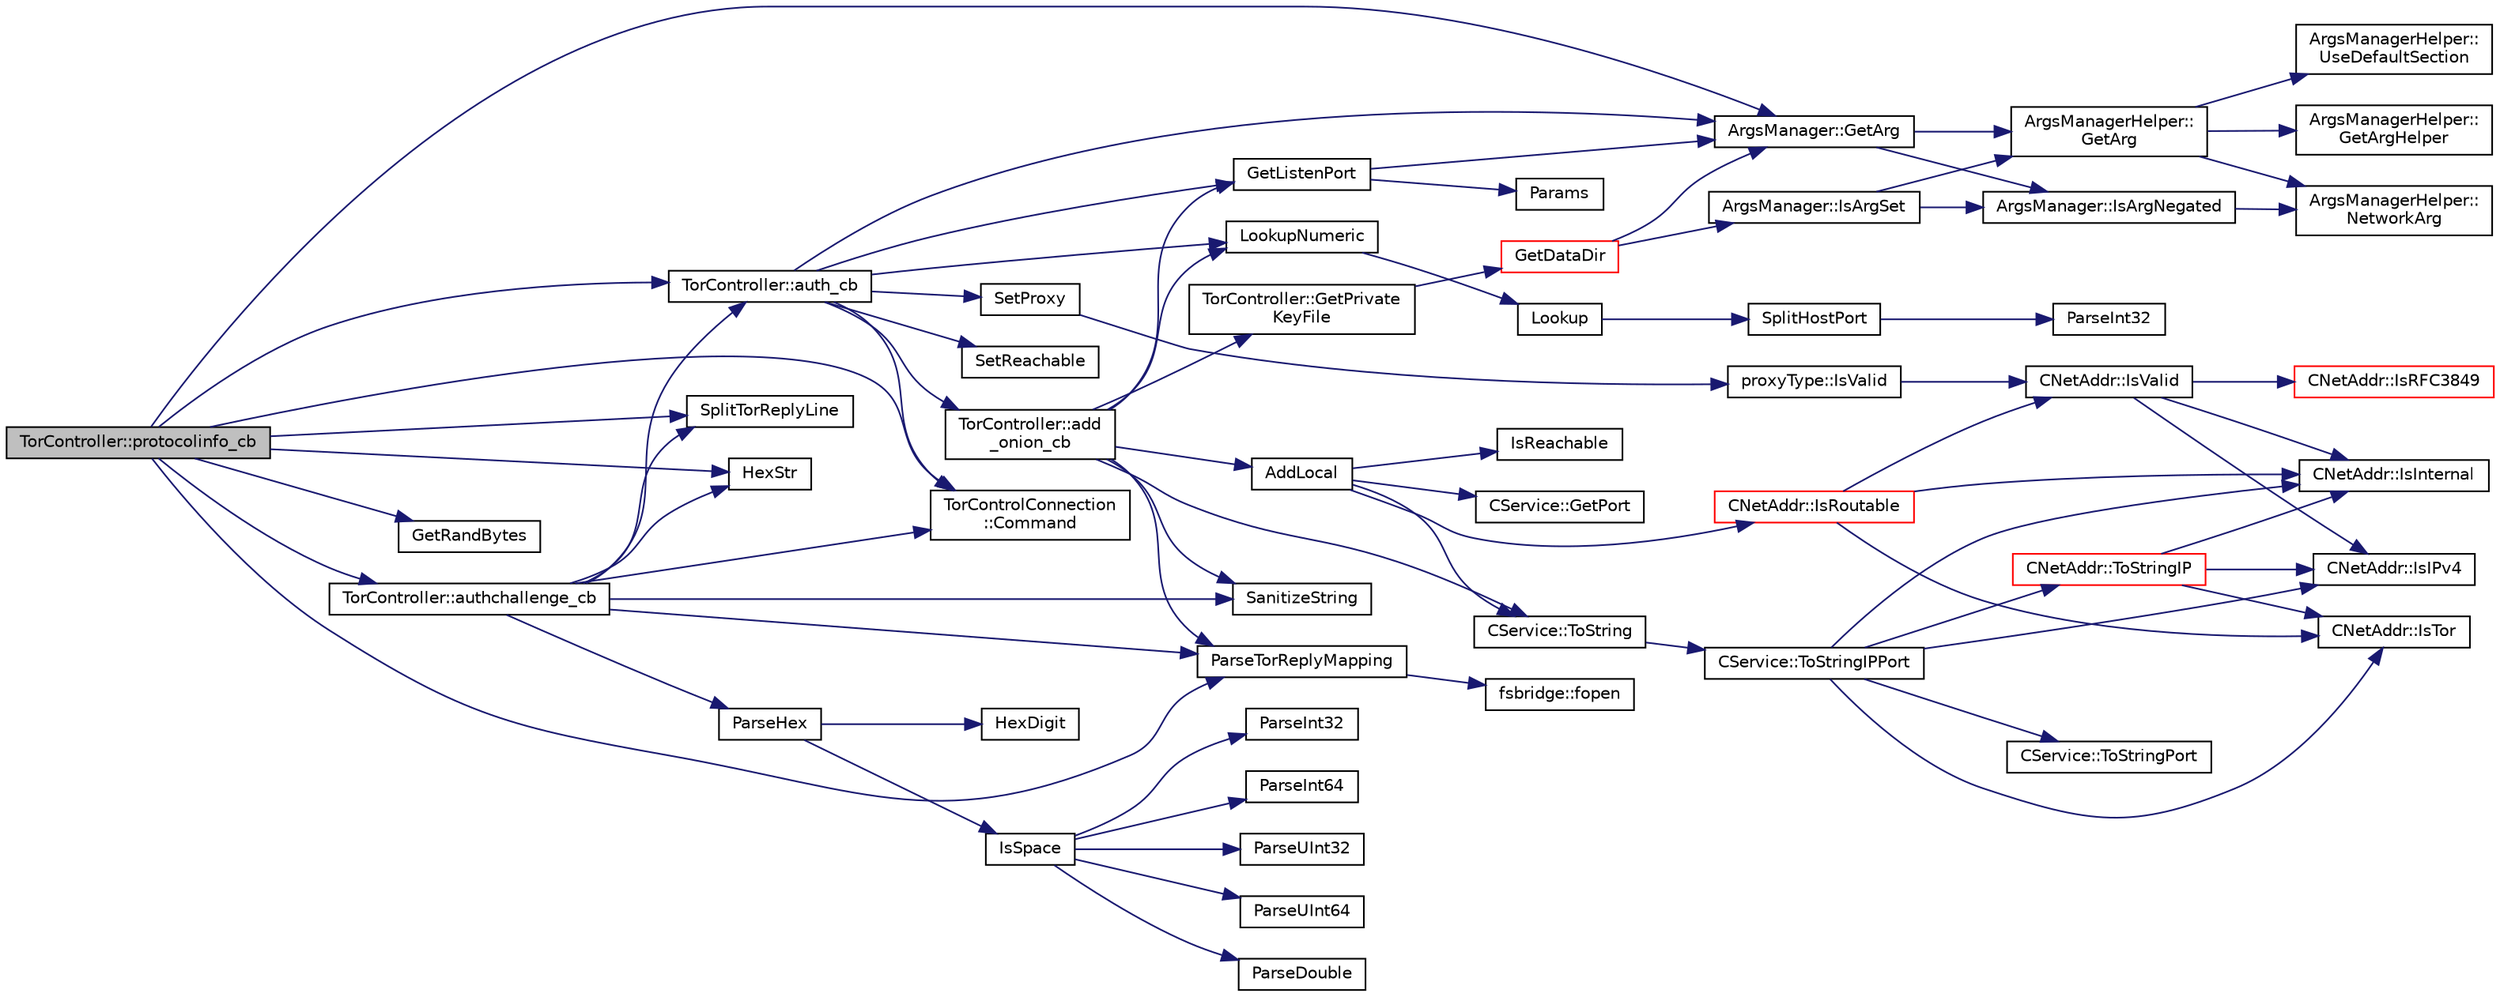 digraph "TorController::protocolinfo_cb"
{
  edge [fontname="Helvetica",fontsize="10",labelfontname="Helvetica",labelfontsize="10"];
  node [fontname="Helvetica",fontsize="10",shape=record];
  rankdir="LR";
  Node1 [label="TorController::protocolinfo_cb",height=0.2,width=0.4,color="black", fillcolor="grey75", style="filled", fontcolor="black"];
  Node1 -> Node2 [color="midnightblue",fontsize="10",style="solid",fontname="Helvetica"];
  Node2 [label="SplitTorReplyLine",height=0.2,width=0.4,color="black", fillcolor="white", style="filled",URL="$torcontrol_8cpp.html#a3bcc380129e28cdd0d99f253477873b1"];
  Node1 -> Node3 [color="midnightblue",fontsize="10",style="solid",fontname="Helvetica"];
  Node3 [label="ParseTorReplyMapping",height=0.2,width=0.4,color="black", fillcolor="white", style="filled",URL="$torcontrol_8cpp.html#aef4e3c2281283409db7b0c878a6c2043",tooltip="Parse reply arguments in the form &#39;METHODS=COOKIE,SAFECOOKIE COOKIEFILE=\".../control_auth_cookie\"&#39;. "];
  Node3 -> Node4 [color="midnightblue",fontsize="10",style="solid",fontname="Helvetica"];
  Node4 [label="fsbridge::fopen",height=0.2,width=0.4,color="black", fillcolor="white", style="filled",URL="$namespacefsbridge.html#a19c84cec4ae9accfbc88a83e48f7ee92"];
  Node1 -> Node5 [color="midnightblue",fontsize="10",style="solid",fontname="Helvetica"];
  Node5 [label="ArgsManager::GetArg",height=0.2,width=0.4,color="black", fillcolor="white", style="filled",URL="$class_args_manager.html#a565c101a8d753ca2d71c7069a9d411c1",tooltip="Return string argument or default value. "];
  Node5 -> Node6 [color="midnightblue",fontsize="10",style="solid",fontname="Helvetica"];
  Node6 [label="ArgsManager::IsArgNegated",height=0.2,width=0.4,color="black", fillcolor="white", style="filled",URL="$class_args_manager.html#a279ccbf7bbe9de5dceb8c6bfd1736583",tooltip="Return true if the argument was originally passed as a negated option, i.e. "];
  Node6 -> Node7 [color="midnightblue",fontsize="10",style="solid",fontname="Helvetica"];
  Node7 [label="ArgsManagerHelper::\lNetworkArg",height=0.2,width=0.4,color="black", fillcolor="white", style="filled",URL="$class_args_manager_helper.html#a863ddbcfbd113cf88cf622a0a4e32c1d",tooltip="Convert regular argument into the network-specific setting. "];
  Node5 -> Node8 [color="midnightblue",fontsize="10",style="solid",fontname="Helvetica"];
  Node8 [label="ArgsManagerHelper::\lGetArg",height=0.2,width=0.4,color="black", fillcolor="white", style="filled",URL="$class_args_manager_helper.html#aa4f8f77dc468b29cffe50513c78a87cd"];
  Node8 -> Node9 [color="midnightblue",fontsize="10",style="solid",fontname="Helvetica"];
  Node9 [label="ArgsManagerHelper::\lGetArgHelper",height=0.2,width=0.4,color="black", fillcolor="white", style="filled",URL="$class_args_manager_helper.html#a1804a95992b4e10d04f0b92c53032b29",tooltip="Return true/false if an argument is set in a map, and also return the first (or last) of the possibly..."];
  Node8 -> Node7 [color="midnightblue",fontsize="10",style="solid",fontname="Helvetica"];
  Node8 -> Node10 [color="midnightblue",fontsize="10",style="solid",fontname="Helvetica"];
  Node10 [label="ArgsManagerHelper::\lUseDefaultSection",height=0.2,width=0.4,color="black", fillcolor="white", style="filled",URL="$class_args_manager_helper.html#a43f3488403e4f0433ade323e48008359",tooltip="Determine whether to use config settings in the default section, See also comments around ArgsManager..."];
  Node1 -> Node11 [color="midnightblue",fontsize="10",style="solid",fontname="Helvetica"];
  Node11 [label="TorControlConnection\l::Command",height=0.2,width=0.4,color="black", fillcolor="white", style="filled",URL="$class_tor_control_connection.html#a5d0292a1389bb0f78d15fe6c06a2baeb",tooltip="Send a command, register a handler for the reply. "];
  Node1 -> Node12 [color="midnightblue",fontsize="10",style="solid",fontname="Helvetica"];
  Node12 [label="TorController::auth_cb",height=0.2,width=0.4,color="black", fillcolor="white", style="filled",URL="$class_tor_controller.html#ae36bc33cb3088384517c68f71e9944ce",tooltip="Callback for AUTHENTICATE result. "];
  Node12 -> Node5 [color="midnightblue",fontsize="10",style="solid",fontname="Helvetica"];
  Node12 -> Node13 [color="midnightblue",fontsize="10",style="solid",fontname="Helvetica"];
  Node13 [label="LookupNumeric",height=0.2,width=0.4,color="black", fillcolor="white", style="filled",URL="$netbase_8cpp.html#a82f06e9cca43021fa1c4f234a7fe5e2a"];
  Node13 -> Node14 [color="midnightblue",fontsize="10",style="solid",fontname="Helvetica"];
  Node14 [label="Lookup",height=0.2,width=0.4,color="black", fillcolor="white", style="filled",URL="$netbase_8cpp.html#a56a2f4bcb9fb77b5efe358f804f642cc"];
  Node14 -> Node15 [color="midnightblue",fontsize="10",style="solid",fontname="Helvetica"];
  Node15 [label="SplitHostPort",height=0.2,width=0.4,color="black", fillcolor="white", style="filled",URL="$strencodings_8cpp.html#a1b1ce2ba1ffe40785e65ec3ad5a20e79"];
  Node15 -> Node16 [color="midnightblue",fontsize="10",style="solid",fontname="Helvetica"];
  Node16 [label="ParseInt32",height=0.2,width=0.4,color="black", fillcolor="white", style="filled",URL="$strencodings_8cpp.html#a880a215d9e931432b095084c756a49bb",tooltip="Convert string to signed 32-bit integer with strict parse error feedback. "];
  Node12 -> Node17 [color="midnightblue",fontsize="10",style="solid",fontname="Helvetica"];
  Node17 [label="SetProxy",height=0.2,width=0.4,color="black", fillcolor="white", style="filled",URL="$netbase_8cpp.html#afb67b4c7e1edb97af6f3edf4014491e9"];
  Node17 -> Node18 [color="midnightblue",fontsize="10",style="solid",fontname="Helvetica"];
  Node18 [label="proxyType::IsValid",height=0.2,width=0.4,color="black", fillcolor="white", style="filled",URL="$classproxy_type.html#a2d9ece3a71e623ae96475995beb53b2e"];
  Node18 -> Node19 [color="midnightblue",fontsize="10",style="solid",fontname="Helvetica"];
  Node19 [label="CNetAddr::IsValid",height=0.2,width=0.4,color="black", fillcolor="white", style="filled",URL="$class_c_net_addr.html#a52a1b506f07e5450057e12a8b5a7fbcd"];
  Node19 -> Node20 [color="midnightblue",fontsize="10",style="solid",fontname="Helvetica"];
  Node20 [label="CNetAddr::IsRFC3849",height=0.2,width=0.4,color="red", fillcolor="white", style="filled",URL="$class_c_net_addr.html#a639dff0ffea6ad930353784686def39b"];
  Node19 -> Node21 [color="midnightblue",fontsize="10",style="solid",fontname="Helvetica"];
  Node21 [label="CNetAddr::IsInternal",height=0.2,width=0.4,color="black", fillcolor="white", style="filled",URL="$class_c_net_addr.html#ab6a1988f734e2f0c4a67ebaefe8b01c8"];
  Node19 -> Node22 [color="midnightblue",fontsize="10",style="solid",fontname="Helvetica"];
  Node22 [label="CNetAddr::IsIPv4",height=0.2,width=0.4,color="black", fillcolor="white", style="filled",URL="$class_c_net_addr.html#a16ff4478f02f06f5a9a038a24d5da2f9"];
  Node12 -> Node23 [color="midnightblue",fontsize="10",style="solid",fontname="Helvetica"];
  Node23 [label="SetReachable",height=0.2,width=0.4,color="black", fillcolor="white", style="filled",URL="$net_8cpp.html#a88fcbb2797e33ab46f48251e4433746a",tooltip="Mark a network as reachable or unreachable (no automatic connects to it) "];
  Node12 -> Node11 [color="midnightblue",fontsize="10",style="solid",fontname="Helvetica"];
  Node12 -> Node24 [color="midnightblue",fontsize="10",style="solid",fontname="Helvetica"];
  Node24 [label="GetListenPort",height=0.2,width=0.4,color="black", fillcolor="white", style="filled",URL="$net_8cpp.html#af6d341a24d761a509fca026458cf2f72"];
  Node24 -> Node5 [color="midnightblue",fontsize="10",style="solid",fontname="Helvetica"];
  Node24 -> Node25 [color="midnightblue",fontsize="10",style="solid",fontname="Helvetica"];
  Node25 [label="Params",height=0.2,width=0.4,color="black", fillcolor="white", style="filled",URL="$chainparams_8cpp.html#ace5c5b706d71a324a417dd2db394fd4a",tooltip="Return the currently selected parameters. "];
  Node12 -> Node26 [color="midnightblue",fontsize="10",style="solid",fontname="Helvetica"];
  Node26 [label="TorController::add\l_onion_cb",height=0.2,width=0.4,color="black", fillcolor="white", style="filled",URL="$class_tor_controller.html#a78b762c14a006b2f509261a95963ff67",tooltip="Callback for ADD_ONION result. "];
  Node26 -> Node3 [color="midnightblue",fontsize="10",style="solid",fontname="Helvetica"];
  Node26 -> Node27 [color="midnightblue",fontsize="10",style="solid",fontname="Helvetica"];
  Node27 [label="SanitizeString",height=0.2,width=0.4,color="black", fillcolor="white", style="filled",URL="$strencodings_8cpp.html#aa179dc54b52ee4d555344dd5472ccb6b",tooltip="Remove unsafe chars. "];
  Node26 -> Node13 [color="midnightblue",fontsize="10",style="solid",fontname="Helvetica"];
  Node26 -> Node24 [color="midnightblue",fontsize="10",style="solid",fontname="Helvetica"];
  Node26 -> Node28 [color="midnightblue",fontsize="10",style="solid",fontname="Helvetica"];
  Node28 [label="CService::ToString",height=0.2,width=0.4,color="black", fillcolor="white", style="filled",URL="$class_c_service.html#a336f9848fe9364e260c76499be0351a5"];
  Node28 -> Node29 [color="midnightblue",fontsize="10",style="solid",fontname="Helvetica"];
  Node29 [label="CService::ToStringIPPort",height=0.2,width=0.4,color="black", fillcolor="white", style="filled",URL="$class_c_service.html#a39b82301356b0dfc2a92befc727b77be"];
  Node29 -> Node22 [color="midnightblue",fontsize="10",style="solid",fontname="Helvetica"];
  Node29 -> Node30 [color="midnightblue",fontsize="10",style="solid",fontname="Helvetica"];
  Node30 [label="CNetAddr::IsTor",height=0.2,width=0.4,color="black", fillcolor="white", style="filled",URL="$class_c_net_addr.html#a3fba9e0b18f531c0ed15794a30e8165d"];
  Node29 -> Node21 [color="midnightblue",fontsize="10",style="solid",fontname="Helvetica"];
  Node29 -> Node31 [color="midnightblue",fontsize="10",style="solid",fontname="Helvetica"];
  Node31 [label="CNetAddr::ToStringIP",height=0.2,width=0.4,color="red", fillcolor="white", style="filled",URL="$class_c_net_addr.html#a7ec845c27b63853fb0db08a4d154266f"];
  Node31 -> Node30 [color="midnightblue",fontsize="10",style="solid",fontname="Helvetica"];
  Node31 -> Node21 [color="midnightblue",fontsize="10",style="solid",fontname="Helvetica"];
  Node31 -> Node22 [color="midnightblue",fontsize="10",style="solid",fontname="Helvetica"];
  Node29 -> Node32 [color="midnightblue",fontsize="10",style="solid",fontname="Helvetica"];
  Node32 [label="CService::ToStringPort",height=0.2,width=0.4,color="black", fillcolor="white", style="filled",URL="$class_c_service.html#a1e0f0b98239a9097044695a9e439bb46"];
  Node26 -> Node33 [color="midnightblue",fontsize="10",style="solid",fontname="Helvetica"];
  Node33 [label="TorController::GetPrivate\lKeyFile",height=0.2,width=0.4,color="black", fillcolor="white", style="filled",URL="$class_tor_controller.html#a55913c25c46f3d6cd49acb173664c350",tooltip="Get name fo file to store private key in. "];
  Node33 -> Node34 [color="midnightblue",fontsize="10",style="solid",fontname="Helvetica"];
  Node34 [label="GetDataDir",height=0.2,width=0.4,color="red", fillcolor="white", style="filled",URL="$system_8cpp.html#a7ebe0bd091f7334aaead43904601e008"];
  Node34 -> Node35 [color="midnightblue",fontsize="10",style="solid",fontname="Helvetica"];
  Node35 [label="ArgsManager::IsArgSet",height=0.2,width=0.4,color="black", fillcolor="white", style="filled",URL="$class_args_manager.html#ad515c5fe6f15638602fd06e800381526",tooltip="Return true if the given argument has been manually set. "];
  Node35 -> Node6 [color="midnightblue",fontsize="10",style="solid",fontname="Helvetica"];
  Node35 -> Node8 [color="midnightblue",fontsize="10",style="solid",fontname="Helvetica"];
  Node34 -> Node5 [color="midnightblue",fontsize="10",style="solid",fontname="Helvetica"];
  Node26 -> Node36 [color="midnightblue",fontsize="10",style="solid",fontname="Helvetica"];
  Node36 [label="AddLocal",height=0.2,width=0.4,color="black", fillcolor="white", style="filled",URL="$net_8cpp.html#abb92a02eecc581e8927c8a6e31968645"];
  Node36 -> Node37 [color="midnightblue",fontsize="10",style="solid",fontname="Helvetica"];
  Node37 [label="CNetAddr::IsRoutable",height=0.2,width=0.4,color="red", fillcolor="white", style="filled",URL="$class_c_net_addr.html#a35131b2792434d1c9a860c583b610ab6"];
  Node37 -> Node19 [color="midnightblue",fontsize="10",style="solid",fontname="Helvetica"];
  Node37 -> Node30 [color="midnightblue",fontsize="10",style="solid",fontname="Helvetica"];
  Node37 -> Node21 [color="midnightblue",fontsize="10",style="solid",fontname="Helvetica"];
  Node36 -> Node38 [color="midnightblue",fontsize="10",style="solid",fontname="Helvetica"];
  Node38 [label="IsReachable",height=0.2,width=0.4,color="black", fillcolor="white", style="filled",URL="$net_8cpp.html#af6de8e47b01a96206402ddef734114f2"];
  Node36 -> Node28 [color="midnightblue",fontsize="10",style="solid",fontname="Helvetica"];
  Node36 -> Node39 [color="midnightblue",fontsize="10",style="solid",fontname="Helvetica"];
  Node39 [label="CService::GetPort",height=0.2,width=0.4,color="black", fillcolor="white", style="filled",URL="$class_c_service.html#a49df6ecaf59be814632c4d7755f26637"];
  Node1 -> Node40 [color="midnightblue",fontsize="10",style="solid",fontname="Helvetica"];
  Node40 [label="GetRandBytes",height=0.2,width=0.4,color="black", fillcolor="white", style="filled",URL="$random_8cpp.html#a6ee67373bce34cf387d83c86b438ff84",tooltip="Overall design of the RNG and entropy sources. "];
  Node1 -> Node41 [color="midnightblue",fontsize="10",style="solid",fontname="Helvetica"];
  Node41 [label="HexStr",height=0.2,width=0.4,color="black", fillcolor="white", style="filled",URL="$strencodings_8h.html#af003e10d5d34c3271ca57ec79059a5ae"];
  Node1 -> Node42 [color="midnightblue",fontsize="10",style="solid",fontname="Helvetica"];
  Node42 [label="TorController::authchallenge_cb",height=0.2,width=0.4,color="black", fillcolor="white", style="filled",URL="$class_tor_controller.html#a86f1396b9f242183ffe777e0951eb997",tooltip="Callback for AUTHCHALLENGE result. "];
  Node42 -> Node2 [color="midnightblue",fontsize="10",style="solid",fontname="Helvetica"];
  Node42 -> Node3 [color="midnightblue",fontsize="10",style="solid",fontname="Helvetica"];
  Node42 -> Node27 [color="midnightblue",fontsize="10",style="solid",fontname="Helvetica"];
  Node42 -> Node43 [color="midnightblue",fontsize="10",style="solid",fontname="Helvetica"];
  Node43 [label="ParseHex",height=0.2,width=0.4,color="black", fillcolor="white", style="filled",URL="$strencodings_8cpp.html#a5a787187ddd5c52baae692350ec5a2cb"];
  Node43 -> Node44 [color="midnightblue",fontsize="10",style="solid",fontname="Helvetica"];
  Node44 [label="IsSpace",height=0.2,width=0.4,color="black", fillcolor="white", style="filled",URL="$strencodings_8h.html#aa30de1eac29287732050df7168cde03a",tooltip="Tests if the given character is a whitespace character. "];
  Node44 -> Node45 [color="midnightblue",fontsize="10",style="solid",fontname="Helvetica"];
  Node45 [label="ParseInt32",height=0.2,width=0.4,color="black", fillcolor="white", style="filled",URL="$strencodings_8h.html#a28581aab6ddb04da2c69bd0f0ffee6ae",tooltip="Convert string to signed 32-bit integer with strict parse error feedback. "];
  Node44 -> Node46 [color="midnightblue",fontsize="10",style="solid",fontname="Helvetica"];
  Node46 [label="ParseInt64",height=0.2,width=0.4,color="black", fillcolor="white", style="filled",URL="$strencodings_8h.html#a7598ac1ae52f69abe5f103fc6e4c9bd9",tooltip="Convert string to signed 64-bit integer with strict parse error feedback. "];
  Node44 -> Node47 [color="midnightblue",fontsize="10",style="solid",fontname="Helvetica"];
  Node47 [label="ParseUInt32",height=0.2,width=0.4,color="black", fillcolor="white", style="filled",URL="$strencodings_8h.html#ad4cd67d1bc9cc91801e9c22a0bd94ca7",tooltip="Convert decimal string to unsigned 32-bit integer with strict parse error feedback. "];
  Node44 -> Node48 [color="midnightblue",fontsize="10",style="solid",fontname="Helvetica"];
  Node48 [label="ParseUInt64",height=0.2,width=0.4,color="black", fillcolor="white", style="filled",URL="$strencodings_8h.html#ab721ae646504bb11a2ac467cc9013659",tooltip="Convert decimal string to unsigned 64-bit integer with strict parse error feedback. "];
  Node44 -> Node49 [color="midnightblue",fontsize="10",style="solid",fontname="Helvetica"];
  Node49 [label="ParseDouble",height=0.2,width=0.4,color="black", fillcolor="white", style="filled",URL="$strencodings_8h.html#ab126210409626dcb61aeb0e4300a8a46",tooltip="Convert string to double with strict parse error feedback. "];
  Node43 -> Node50 [color="midnightblue",fontsize="10",style="solid",fontname="Helvetica"];
  Node50 [label="HexDigit",height=0.2,width=0.4,color="black", fillcolor="white", style="filled",URL="$strencodings_8cpp.html#aa59e8a8c5a39cb5041f93bb95dd02119"];
  Node42 -> Node41 [color="midnightblue",fontsize="10",style="solid",fontname="Helvetica"];
  Node42 -> Node11 [color="midnightblue",fontsize="10",style="solid",fontname="Helvetica"];
  Node42 -> Node12 [color="midnightblue",fontsize="10",style="solid",fontname="Helvetica"];
}

